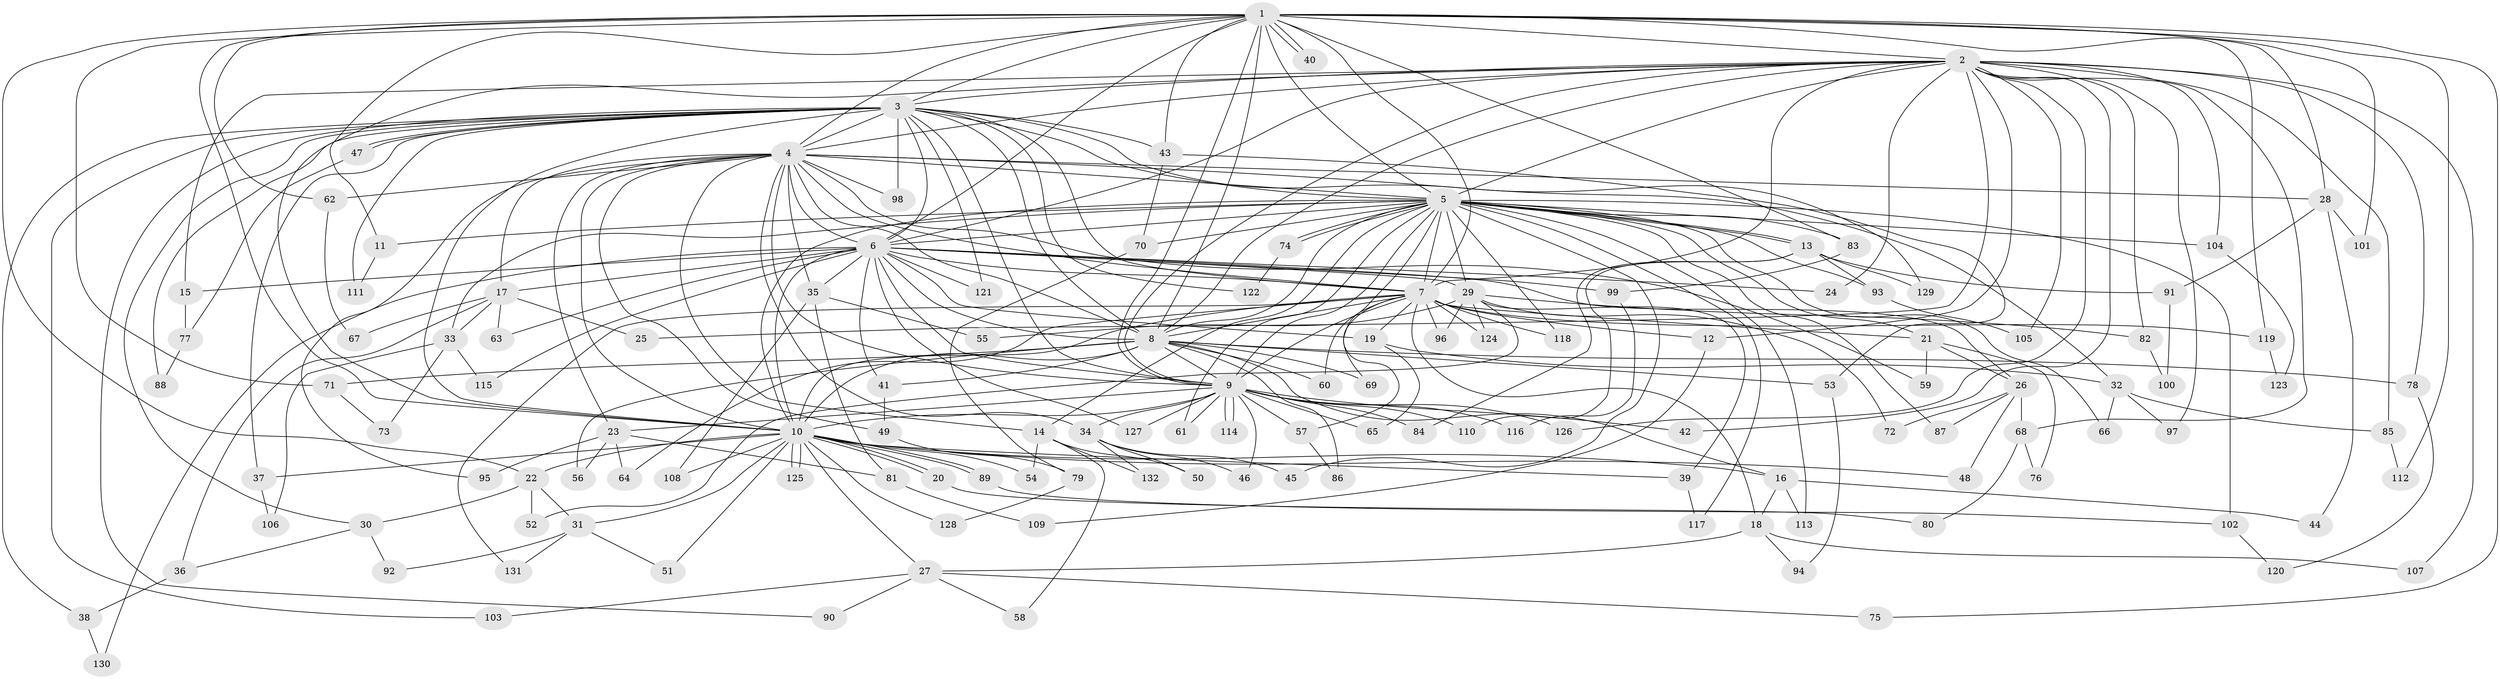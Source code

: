 // Generated by graph-tools (version 1.1) at 2025/01/03/09/25 03:01:13]
// undirected, 132 vertices, 289 edges
graph export_dot {
graph [start="1"]
  node [color=gray90,style=filled];
  1;
  2;
  3;
  4;
  5;
  6;
  7;
  8;
  9;
  10;
  11;
  12;
  13;
  14;
  15;
  16;
  17;
  18;
  19;
  20;
  21;
  22;
  23;
  24;
  25;
  26;
  27;
  28;
  29;
  30;
  31;
  32;
  33;
  34;
  35;
  36;
  37;
  38;
  39;
  40;
  41;
  42;
  43;
  44;
  45;
  46;
  47;
  48;
  49;
  50;
  51;
  52;
  53;
  54;
  55;
  56;
  57;
  58;
  59;
  60;
  61;
  62;
  63;
  64;
  65;
  66;
  67;
  68;
  69;
  70;
  71;
  72;
  73;
  74;
  75;
  76;
  77;
  78;
  79;
  80;
  81;
  82;
  83;
  84;
  85;
  86;
  87;
  88;
  89;
  90;
  91;
  92;
  93;
  94;
  95;
  96;
  97;
  98;
  99;
  100;
  101;
  102;
  103;
  104;
  105;
  106;
  107;
  108;
  109;
  110;
  111;
  112;
  113;
  114;
  115;
  116;
  117;
  118;
  119;
  120;
  121;
  122;
  123;
  124;
  125;
  126;
  127;
  128;
  129;
  130;
  131;
  132;
  1 -- 2;
  1 -- 3;
  1 -- 4;
  1 -- 5;
  1 -- 6;
  1 -- 7;
  1 -- 8;
  1 -- 9;
  1 -- 10;
  1 -- 11;
  1 -- 22;
  1 -- 28;
  1 -- 40;
  1 -- 40;
  1 -- 43;
  1 -- 62;
  1 -- 71;
  1 -- 75;
  1 -- 83;
  1 -- 101;
  1 -- 112;
  1 -- 119;
  2 -- 3;
  2 -- 4;
  2 -- 5;
  2 -- 6;
  2 -- 7;
  2 -- 8;
  2 -- 9;
  2 -- 10;
  2 -- 12;
  2 -- 15;
  2 -- 24;
  2 -- 25;
  2 -- 42;
  2 -- 68;
  2 -- 78;
  2 -- 82;
  2 -- 85;
  2 -- 97;
  2 -- 104;
  2 -- 105;
  2 -- 107;
  2 -- 126;
  3 -- 4;
  3 -- 5;
  3 -- 6;
  3 -- 7;
  3 -- 8;
  3 -- 9;
  3 -- 10;
  3 -- 30;
  3 -- 37;
  3 -- 38;
  3 -- 43;
  3 -- 47;
  3 -- 47;
  3 -- 88;
  3 -- 90;
  3 -- 98;
  3 -- 103;
  3 -- 111;
  3 -- 121;
  3 -- 122;
  3 -- 129;
  4 -- 5;
  4 -- 6;
  4 -- 7;
  4 -- 8;
  4 -- 9;
  4 -- 10;
  4 -- 14;
  4 -- 17;
  4 -- 23;
  4 -- 28;
  4 -- 32;
  4 -- 34;
  4 -- 35;
  4 -- 49;
  4 -- 59;
  4 -- 62;
  4 -- 95;
  4 -- 98;
  5 -- 6;
  5 -- 7;
  5 -- 8;
  5 -- 9;
  5 -- 10;
  5 -- 11;
  5 -- 13;
  5 -- 13;
  5 -- 14;
  5 -- 21;
  5 -- 29;
  5 -- 33;
  5 -- 45;
  5 -- 57;
  5 -- 61;
  5 -- 66;
  5 -- 70;
  5 -- 74;
  5 -- 74;
  5 -- 83;
  5 -- 87;
  5 -- 93;
  5 -- 102;
  5 -- 104;
  5 -- 113;
  5 -- 117;
  5 -- 118;
  6 -- 7;
  6 -- 8;
  6 -- 9;
  6 -- 10;
  6 -- 15;
  6 -- 17;
  6 -- 19;
  6 -- 24;
  6 -- 26;
  6 -- 29;
  6 -- 35;
  6 -- 41;
  6 -- 63;
  6 -- 99;
  6 -- 115;
  6 -- 121;
  6 -- 127;
  6 -- 130;
  7 -- 8;
  7 -- 9;
  7 -- 10;
  7 -- 12;
  7 -- 18;
  7 -- 19;
  7 -- 21;
  7 -- 60;
  7 -- 64;
  7 -- 69;
  7 -- 96;
  7 -- 118;
  7 -- 119;
  7 -- 124;
  7 -- 131;
  8 -- 9;
  8 -- 10;
  8 -- 16;
  8 -- 41;
  8 -- 53;
  8 -- 56;
  8 -- 60;
  8 -- 69;
  8 -- 71;
  8 -- 78;
  8 -- 86;
  9 -- 10;
  9 -- 23;
  9 -- 34;
  9 -- 42;
  9 -- 46;
  9 -- 57;
  9 -- 61;
  9 -- 65;
  9 -- 84;
  9 -- 110;
  9 -- 114;
  9 -- 114;
  9 -- 116;
  9 -- 126;
  9 -- 127;
  10 -- 16;
  10 -- 20;
  10 -- 20;
  10 -- 22;
  10 -- 27;
  10 -- 31;
  10 -- 37;
  10 -- 39;
  10 -- 48;
  10 -- 51;
  10 -- 54;
  10 -- 89;
  10 -- 89;
  10 -- 108;
  10 -- 125;
  10 -- 125;
  10 -- 128;
  11 -- 111;
  12 -- 109;
  13 -- 84;
  13 -- 91;
  13 -- 93;
  13 -- 110;
  13 -- 129;
  14 -- 50;
  14 -- 54;
  14 -- 58;
  14 -- 132;
  15 -- 77;
  16 -- 18;
  16 -- 44;
  16 -- 113;
  17 -- 25;
  17 -- 33;
  17 -- 36;
  17 -- 63;
  17 -- 67;
  18 -- 27;
  18 -- 94;
  18 -- 107;
  19 -- 32;
  19 -- 65;
  20 -- 80;
  21 -- 26;
  21 -- 59;
  21 -- 76;
  22 -- 30;
  22 -- 31;
  22 -- 52;
  23 -- 56;
  23 -- 64;
  23 -- 81;
  23 -- 95;
  26 -- 48;
  26 -- 68;
  26 -- 72;
  26 -- 87;
  27 -- 58;
  27 -- 75;
  27 -- 90;
  27 -- 103;
  28 -- 44;
  28 -- 91;
  28 -- 101;
  29 -- 39;
  29 -- 52;
  29 -- 55;
  29 -- 72;
  29 -- 82;
  29 -- 96;
  29 -- 124;
  30 -- 36;
  30 -- 92;
  31 -- 51;
  31 -- 92;
  31 -- 131;
  32 -- 66;
  32 -- 85;
  32 -- 97;
  33 -- 73;
  33 -- 106;
  33 -- 115;
  34 -- 45;
  34 -- 46;
  34 -- 50;
  34 -- 132;
  35 -- 55;
  35 -- 81;
  35 -- 108;
  36 -- 38;
  37 -- 106;
  38 -- 130;
  39 -- 117;
  41 -- 49;
  43 -- 53;
  43 -- 70;
  47 -- 77;
  49 -- 79;
  53 -- 94;
  57 -- 86;
  62 -- 67;
  68 -- 76;
  68 -- 80;
  70 -- 79;
  71 -- 73;
  74 -- 122;
  77 -- 88;
  78 -- 120;
  79 -- 128;
  81 -- 109;
  82 -- 100;
  83 -- 99;
  85 -- 112;
  89 -- 102;
  91 -- 100;
  93 -- 105;
  99 -- 116;
  102 -- 120;
  104 -- 123;
  119 -- 123;
}
